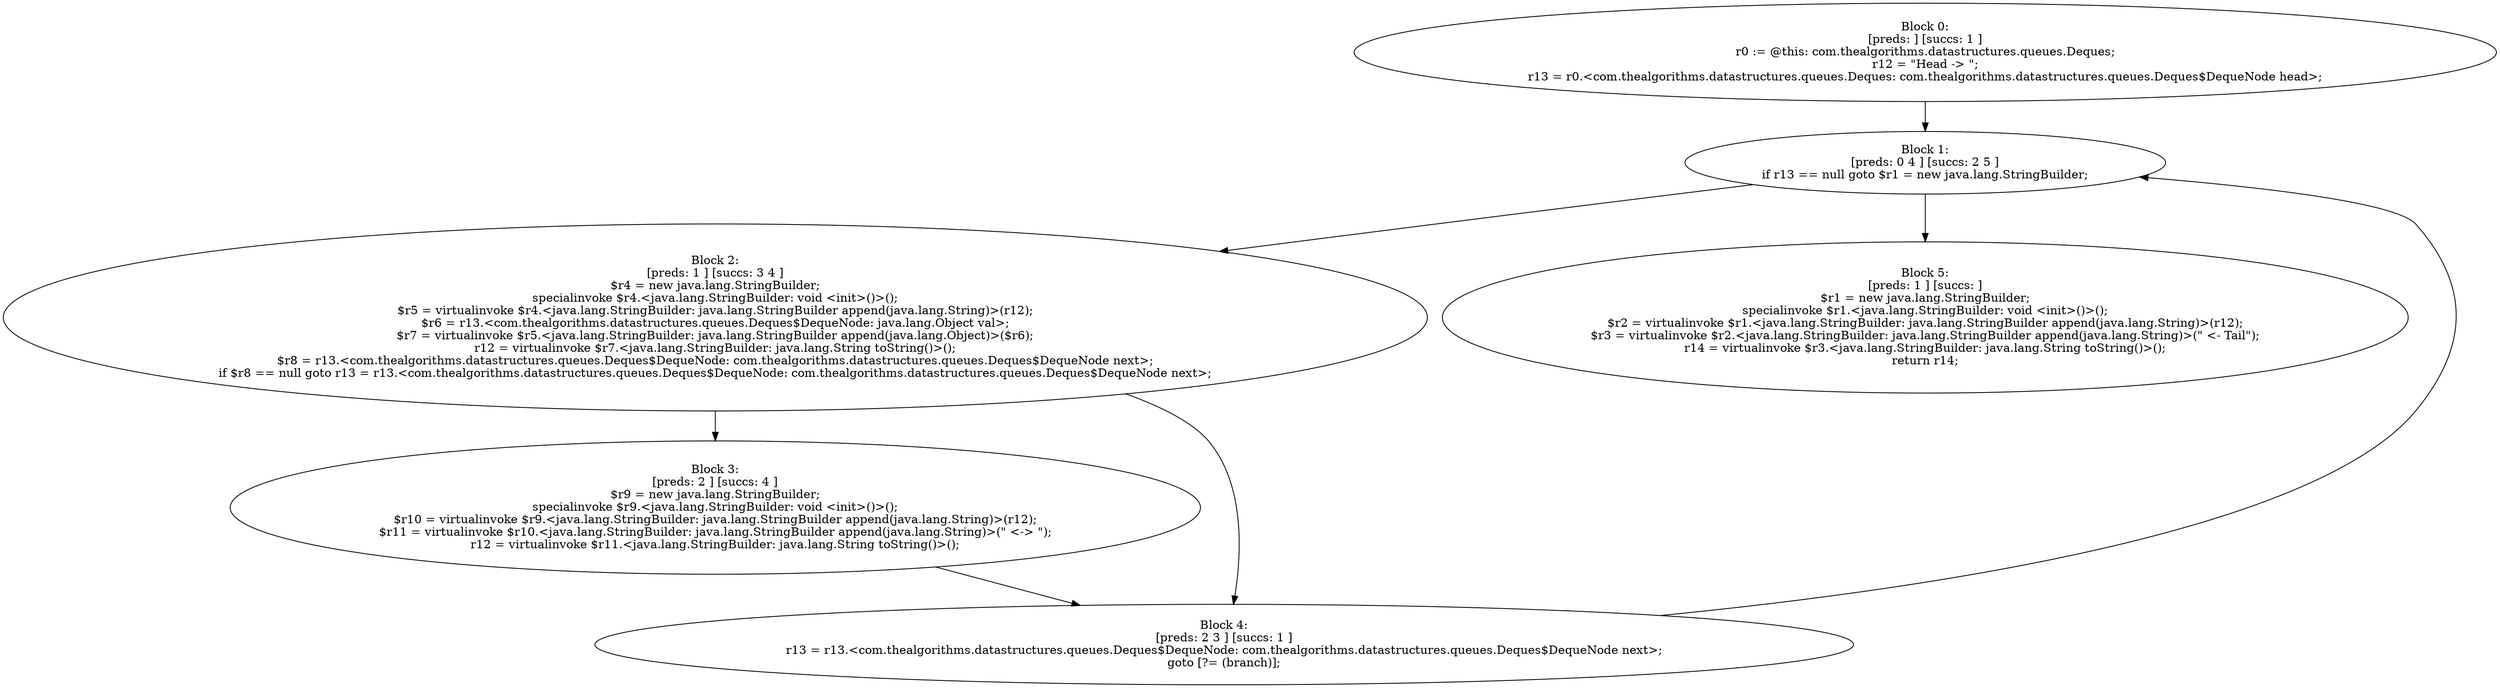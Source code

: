digraph "unitGraph" {
    "Block 0:
[preds: ] [succs: 1 ]
r0 := @this: com.thealgorithms.datastructures.queues.Deques;
r12 = \"Head -> \";
r13 = r0.<com.thealgorithms.datastructures.queues.Deques: com.thealgorithms.datastructures.queues.Deques$DequeNode head>;
"
    "Block 1:
[preds: 0 4 ] [succs: 2 5 ]
if r13 == null goto $r1 = new java.lang.StringBuilder;
"
    "Block 2:
[preds: 1 ] [succs: 3 4 ]
$r4 = new java.lang.StringBuilder;
specialinvoke $r4.<java.lang.StringBuilder: void <init>()>();
$r5 = virtualinvoke $r4.<java.lang.StringBuilder: java.lang.StringBuilder append(java.lang.String)>(r12);
$r6 = r13.<com.thealgorithms.datastructures.queues.Deques$DequeNode: java.lang.Object val>;
$r7 = virtualinvoke $r5.<java.lang.StringBuilder: java.lang.StringBuilder append(java.lang.Object)>($r6);
r12 = virtualinvoke $r7.<java.lang.StringBuilder: java.lang.String toString()>();
$r8 = r13.<com.thealgorithms.datastructures.queues.Deques$DequeNode: com.thealgorithms.datastructures.queues.Deques$DequeNode next>;
if $r8 == null goto r13 = r13.<com.thealgorithms.datastructures.queues.Deques$DequeNode: com.thealgorithms.datastructures.queues.Deques$DequeNode next>;
"
    "Block 3:
[preds: 2 ] [succs: 4 ]
$r9 = new java.lang.StringBuilder;
specialinvoke $r9.<java.lang.StringBuilder: void <init>()>();
$r10 = virtualinvoke $r9.<java.lang.StringBuilder: java.lang.StringBuilder append(java.lang.String)>(r12);
$r11 = virtualinvoke $r10.<java.lang.StringBuilder: java.lang.StringBuilder append(java.lang.String)>(\" <-> \");
r12 = virtualinvoke $r11.<java.lang.StringBuilder: java.lang.String toString()>();
"
    "Block 4:
[preds: 2 3 ] [succs: 1 ]
r13 = r13.<com.thealgorithms.datastructures.queues.Deques$DequeNode: com.thealgorithms.datastructures.queues.Deques$DequeNode next>;
goto [?= (branch)];
"
    "Block 5:
[preds: 1 ] [succs: ]
$r1 = new java.lang.StringBuilder;
specialinvoke $r1.<java.lang.StringBuilder: void <init>()>();
$r2 = virtualinvoke $r1.<java.lang.StringBuilder: java.lang.StringBuilder append(java.lang.String)>(r12);
$r3 = virtualinvoke $r2.<java.lang.StringBuilder: java.lang.StringBuilder append(java.lang.String)>(\" <- Tail\");
r14 = virtualinvoke $r3.<java.lang.StringBuilder: java.lang.String toString()>();
return r14;
"
    "Block 0:
[preds: ] [succs: 1 ]
r0 := @this: com.thealgorithms.datastructures.queues.Deques;
r12 = \"Head -> \";
r13 = r0.<com.thealgorithms.datastructures.queues.Deques: com.thealgorithms.datastructures.queues.Deques$DequeNode head>;
"->"Block 1:
[preds: 0 4 ] [succs: 2 5 ]
if r13 == null goto $r1 = new java.lang.StringBuilder;
";
    "Block 1:
[preds: 0 4 ] [succs: 2 5 ]
if r13 == null goto $r1 = new java.lang.StringBuilder;
"->"Block 2:
[preds: 1 ] [succs: 3 4 ]
$r4 = new java.lang.StringBuilder;
specialinvoke $r4.<java.lang.StringBuilder: void <init>()>();
$r5 = virtualinvoke $r4.<java.lang.StringBuilder: java.lang.StringBuilder append(java.lang.String)>(r12);
$r6 = r13.<com.thealgorithms.datastructures.queues.Deques$DequeNode: java.lang.Object val>;
$r7 = virtualinvoke $r5.<java.lang.StringBuilder: java.lang.StringBuilder append(java.lang.Object)>($r6);
r12 = virtualinvoke $r7.<java.lang.StringBuilder: java.lang.String toString()>();
$r8 = r13.<com.thealgorithms.datastructures.queues.Deques$DequeNode: com.thealgorithms.datastructures.queues.Deques$DequeNode next>;
if $r8 == null goto r13 = r13.<com.thealgorithms.datastructures.queues.Deques$DequeNode: com.thealgorithms.datastructures.queues.Deques$DequeNode next>;
";
    "Block 1:
[preds: 0 4 ] [succs: 2 5 ]
if r13 == null goto $r1 = new java.lang.StringBuilder;
"->"Block 5:
[preds: 1 ] [succs: ]
$r1 = new java.lang.StringBuilder;
specialinvoke $r1.<java.lang.StringBuilder: void <init>()>();
$r2 = virtualinvoke $r1.<java.lang.StringBuilder: java.lang.StringBuilder append(java.lang.String)>(r12);
$r3 = virtualinvoke $r2.<java.lang.StringBuilder: java.lang.StringBuilder append(java.lang.String)>(\" <- Tail\");
r14 = virtualinvoke $r3.<java.lang.StringBuilder: java.lang.String toString()>();
return r14;
";
    "Block 2:
[preds: 1 ] [succs: 3 4 ]
$r4 = new java.lang.StringBuilder;
specialinvoke $r4.<java.lang.StringBuilder: void <init>()>();
$r5 = virtualinvoke $r4.<java.lang.StringBuilder: java.lang.StringBuilder append(java.lang.String)>(r12);
$r6 = r13.<com.thealgorithms.datastructures.queues.Deques$DequeNode: java.lang.Object val>;
$r7 = virtualinvoke $r5.<java.lang.StringBuilder: java.lang.StringBuilder append(java.lang.Object)>($r6);
r12 = virtualinvoke $r7.<java.lang.StringBuilder: java.lang.String toString()>();
$r8 = r13.<com.thealgorithms.datastructures.queues.Deques$DequeNode: com.thealgorithms.datastructures.queues.Deques$DequeNode next>;
if $r8 == null goto r13 = r13.<com.thealgorithms.datastructures.queues.Deques$DequeNode: com.thealgorithms.datastructures.queues.Deques$DequeNode next>;
"->"Block 3:
[preds: 2 ] [succs: 4 ]
$r9 = new java.lang.StringBuilder;
specialinvoke $r9.<java.lang.StringBuilder: void <init>()>();
$r10 = virtualinvoke $r9.<java.lang.StringBuilder: java.lang.StringBuilder append(java.lang.String)>(r12);
$r11 = virtualinvoke $r10.<java.lang.StringBuilder: java.lang.StringBuilder append(java.lang.String)>(\" <-> \");
r12 = virtualinvoke $r11.<java.lang.StringBuilder: java.lang.String toString()>();
";
    "Block 2:
[preds: 1 ] [succs: 3 4 ]
$r4 = new java.lang.StringBuilder;
specialinvoke $r4.<java.lang.StringBuilder: void <init>()>();
$r5 = virtualinvoke $r4.<java.lang.StringBuilder: java.lang.StringBuilder append(java.lang.String)>(r12);
$r6 = r13.<com.thealgorithms.datastructures.queues.Deques$DequeNode: java.lang.Object val>;
$r7 = virtualinvoke $r5.<java.lang.StringBuilder: java.lang.StringBuilder append(java.lang.Object)>($r6);
r12 = virtualinvoke $r7.<java.lang.StringBuilder: java.lang.String toString()>();
$r8 = r13.<com.thealgorithms.datastructures.queues.Deques$DequeNode: com.thealgorithms.datastructures.queues.Deques$DequeNode next>;
if $r8 == null goto r13 = r13.<com.thealgorithms.datastructures.queues.Deques$DequeNode: com.thealgorithms.datastructures.queues.Deques$DequeNode next>;
"->"Block 4:
[preds: 2 3 ] [succs: 1 ]
r13 = r13.<com.thealgorithms.datastructures.queues.Deques$DequeNode: com.thealgorithms.datastructures.queues.Deques$DequeNode next>;
goto [?= (branch)];
";
    "Block 3:
[preds: 2 ] [succs: 4 ]
$r9 = new java.lang.StringBuilder;
specialinvoke $r9.<java.lang.StringBuilder: void <init>()>();
$r10 = virtualinvoke $r9.<java.lang.StringBuilder: java.lang.StringBuilder append(java.lang.String)>(r12);
$r11 = virtualinvoke $r10.<java.lang.StringBuilder: java.lang.StringBuilder append(java.lang.String)>(\" <-> \");
r12 = virtualinvoke $r11.<java.lang.StringBuilder: java.lang.String toString()>();
"->"Block 4:
[preds: 2 3 ] [succs: 1 ]
r13 = r13.<com.thealgorithms.datastructures.queues.Deques$DequeNode: com.thealgorithms.datastructures.queues.Deques$DequeNode next>;
goto [?= (branch)];
";
    "Block 4:
[preds: 2 3 ] [succs: 1 ]
r13 = r13.<com.thealgorithms.datastructures.queues.Deques$DequeNode: com.thealgorithms.datastructures.queues.Deques$DequeNode next>;
goto [?= (branch)];
"->"Block 1:
[preds: 0 4 ] [succs: 2 5 ]
if r13 == null goto $r1 = new java.lang.StringBuilder;
";
}
